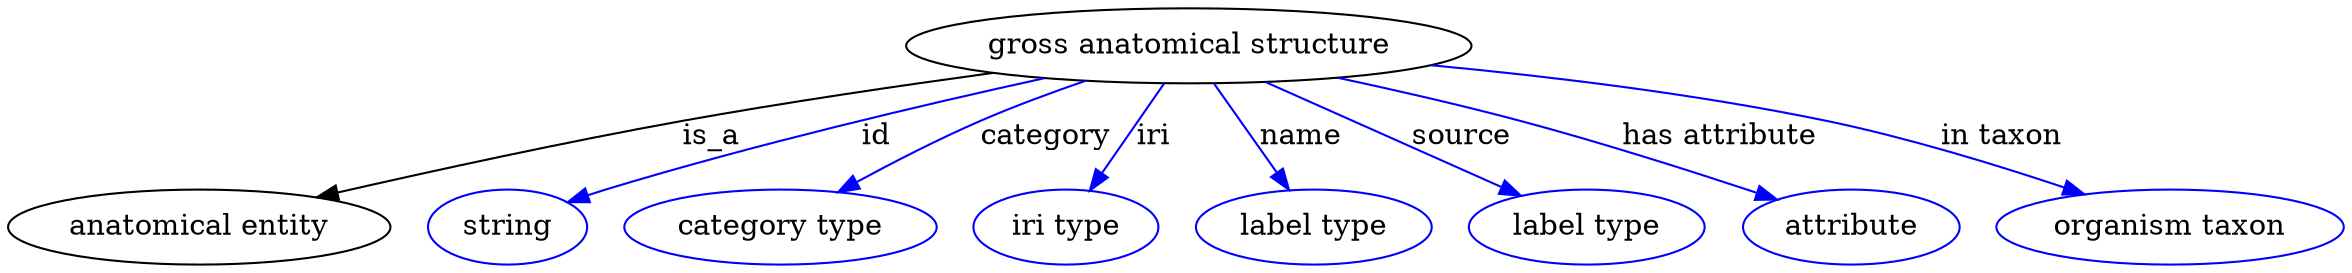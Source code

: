 digraph {
	graph [bb="0,0,915.79,123"];
	node [label="\N"];
	"gross anatomical structure"	 [height=0.5,
		label="gross anatomical structure",
		pos="463.14,105",
		width=2.8886];
	"anatomical entity"	 [height=0.5,
		pos="72.144,18",
		width=2.004];
	"gross anatomical structure" -> "anatomical entity"	 [label=is_a,
		lp="274.14,61.5",
		pos="e,119.36,31.777 386.39,92.716 349.06,86.351 303.6,78.027 263.14,69 217.79,58.881 166.98,45.199 129.17,34.554"];
	id	 [color=blue,
		height=0.5,
		label=string,
		pos="193.14,18",
		width=0.84854];
	"gross anatomical structure" -> id	 [color=blue,
		label=id,
		lp="332.64,61.5",
		pos="e,217.04,29.37 405.27,89.908 358.33,77.129 290.75,57.498 233.14,36 230.92,35.169 228.64,34.273 226.35,33.34",
		style=solid];
	category	 [color=blue,
		height=0.5,
		label="category type",
		pos="300.14,18",
		width=1.6249];
	"gross anatomical structure" -> category	 [color=blue,
		label=category,
		lp="408.64,61.5",
		pos="e,325.77,34.364 424.66,88.234 411.93,82.429 397.8,75.693 385.14,69 368.1,59.989 349.7,49.099 334.39,39.7",
		style=solid];
	iri	 [color=blue,
		height=0.5,
		label="iri type",
		pos="413.14,18",
		width=1.011];
	"gross anatomical structure" -> iri	 [color=blue,
		label=iri,
		lp="447.64,61.5",
		pos="e,423.15,35.41 452.78,86.974 445.72,74.68 436.24,58.196 428.33,44.425",
		style=solid];
	name	 [color=blue,
		height=0.5,
		label="label type",
		pos="513.14,18",
		width=1.2638];
	"gross anatomical structure" -> name	 [color=blue,
		label=name,
		lp="506.64,61.5",
		pos="e,502.97,35.706 473.5,86.974 480.52,74.761 489.92,58.412 497.8,44.697",
		style=solid];
	source	 [color=blue,
		height=0.5,
		label="label type",
		pos="622.14,18",
		width=1.2638];
	"gross anatomical structure" -> source	 [color=blue,
		label=source,
		lp="571.14,61.5",
		pos="e,595.29,32.695 494.56,87.812 520.98,73.352 558.76,52.68 586.35,37.583",
		style=solid];
	"has attribute"	 [color=blue,
		height=0.5,
		label=attribute,
		pos="726.14,18",
		width=1.1193];
	"gross anatomical structure" -> "has attribute"	 [color=blue,
		label="has attribute",
		lp="667.64,61.5",
		pos="e,696.59,30.27 521.74,90.055 544.22,83.989 570.01,76.619 593.14,69 625.11,58.471 660.69,44.721 686.99,34.151",
		style=solid];
	"in taxon"	 [color=blue,
		height=0.5,
		label="organism taxon",
		pos="850.14,18",
		width=1.8234];
	"gross anatomical structure" -> "in taxon"	 [color=blue,
		label="in taxon",
		lp="776.64,61.5",
		pos="e,813.48,33.082 552.73,95.804 598.7,90.047 655.36,81.338 705.14,69 738.86,60.645 775.77,47.603 803.91,36.799",
		style=solid];
}
